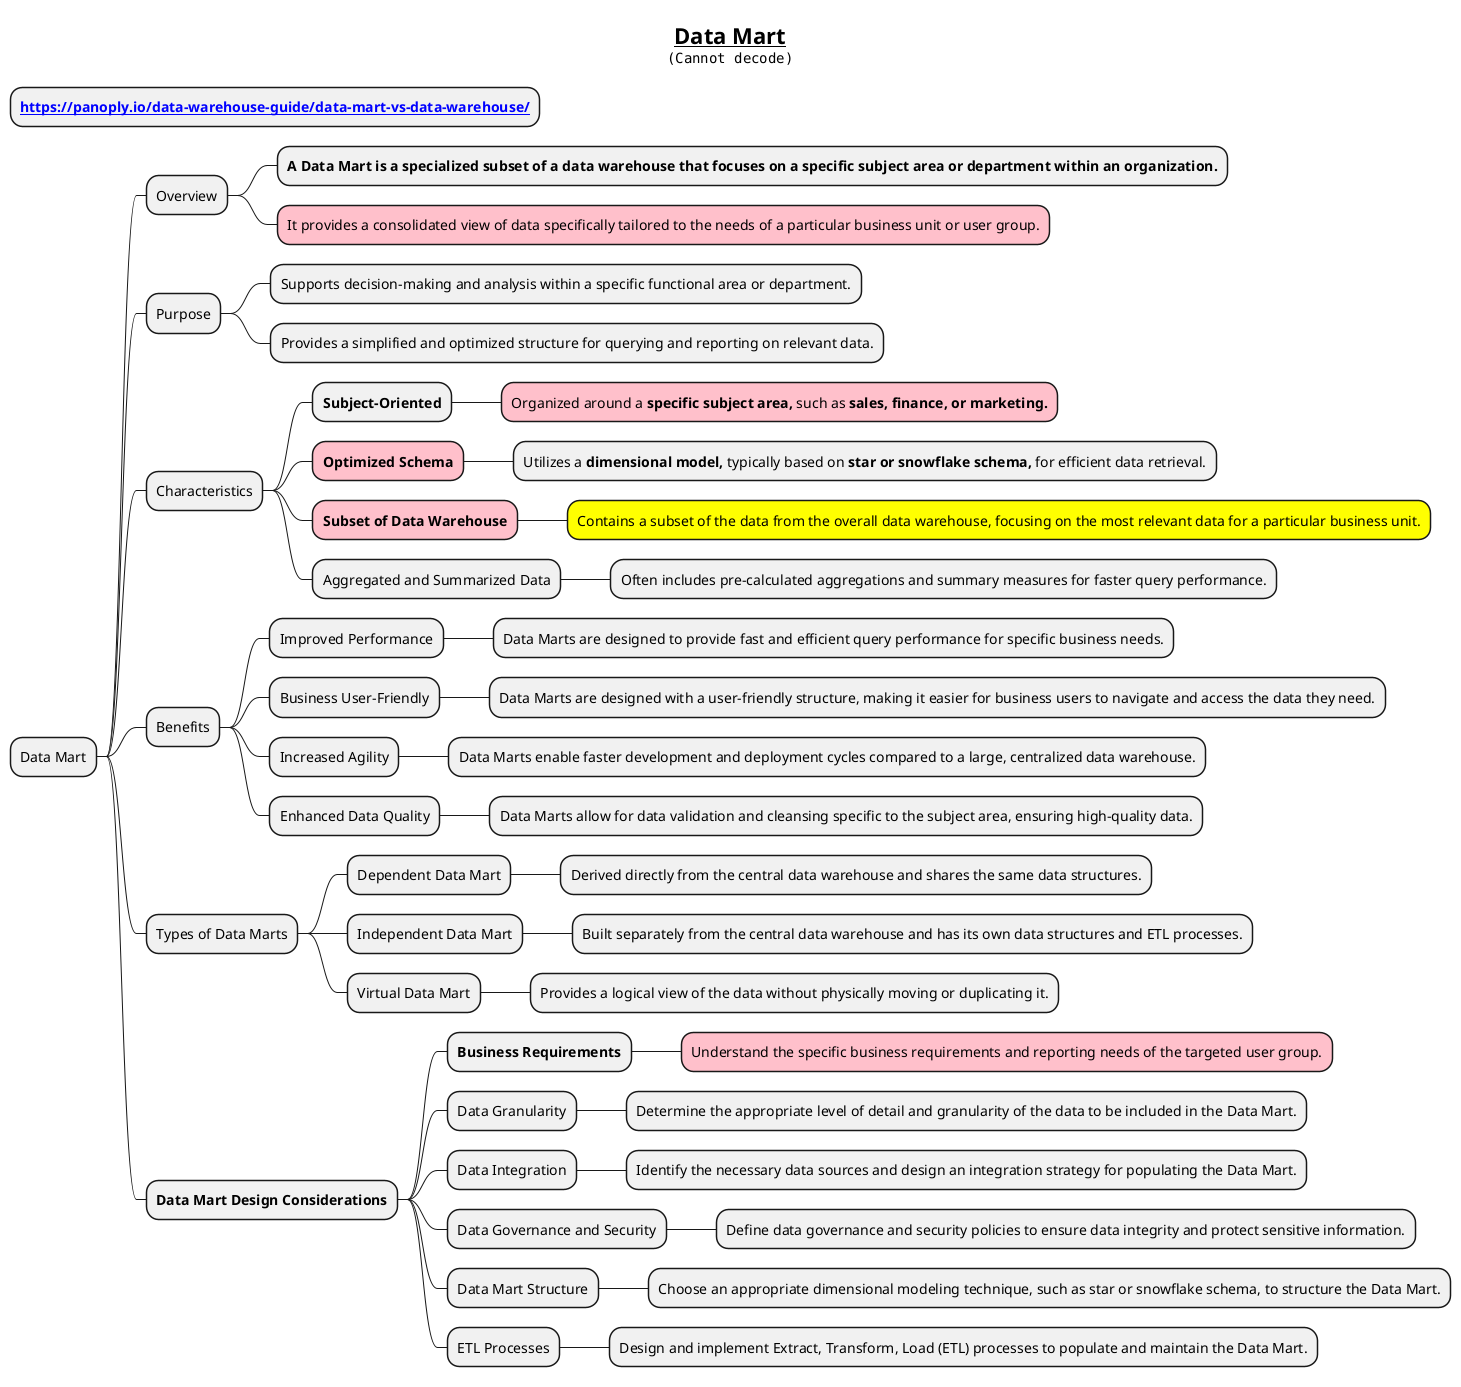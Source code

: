 @startmindmap
title =__Data Mart__\n<img:images/img_14.png>
* **[[https://panoply.io/data-warehouse-guide/data-mart-vs-data-warehouse/]]**

* Data Mart
** Overview
*** **A Data Mart is a specialized subset of a data warehouse that focuses on a specific subject area or department within an organization.**
***[#pink] It provides a consolidated view of data specifically tailored to the needs of a particular business unit or user group.
** Purpose
*** Supports decision-making and analysis within a specific functional area or department.
*** Provides a simplified and optimized structure for querying and reporting on relevant data.
** Characteristics
*** **Subject-Oriented**
****[#pink] Organized around a **specific subject area,** such as **sales, finance, or marketing.**
***[#pink] **Optimized Schema**
**** Utilizes a **dimensional model,** typically based on **star or snowflake schema,** for efficient data retrieval.
***[#pink] **Subset of Data Warehouse**
****[#yellow] Contains a subset of the data from the overall data warehouse, focusing on the most relevant data for a particular business unit.
*** Aggregated and Summarized Data
**** Often includes pre-calculated aggregations and summary measures for faster query performance.
** Benefits
*** Improved Performance
**** Data Marts are designed to provide fast and efficient query performance for specific business needs.
*** Business User-Friendly
**** Data Marts are designed with a user-friendly structure, making it easier for business users to navigate and access the data they need.
*** Increased Agility
**** Data Marts enable faster development and deployment cycles compared to a large, centralized data warehouse.
*** Enhanced Data Quality
**** Data Marts allow for data validation and cleansing specific to the subject area, ensuring high-quality data.
** Types of Data Marts
*** Dependent Data Mart
**** Derived directly from the central data warehouse and shares the same data structures.
*** Independent Data Mart
**** Built separately from the central data warehouse and has its own data structures and ETL processes.
*** Virtual Data Mart
**** Provides a logical view of the data without physically moving or duplicating it.
** **Data Mart Design Considerations**
*** **Business Requirements**
****[#pink] Understand the specific business requirements and reporting needs of the targeted user group.
*** Data Granularity
**** Determine the appropriate level of detail and granularity of the data to be included in the Data Mart.
*** Data Integration
**** Identify the necessary data sources and design an integration strategy for populating the Data Mart.
*** Data Governance and Security
**** Define data governance and security policies to ensure data integrity and protect sensitive information.
*** Data Mart Structure
**** Choose an appropriate dimensional modeling technique, such as star or snowflake schema, to structure the Data Mart.
*** ETL Processes
**** Design and implement Extract, Transform, Load (ETL) processes to populate and maintain the Data Mart.
@endmindmap
